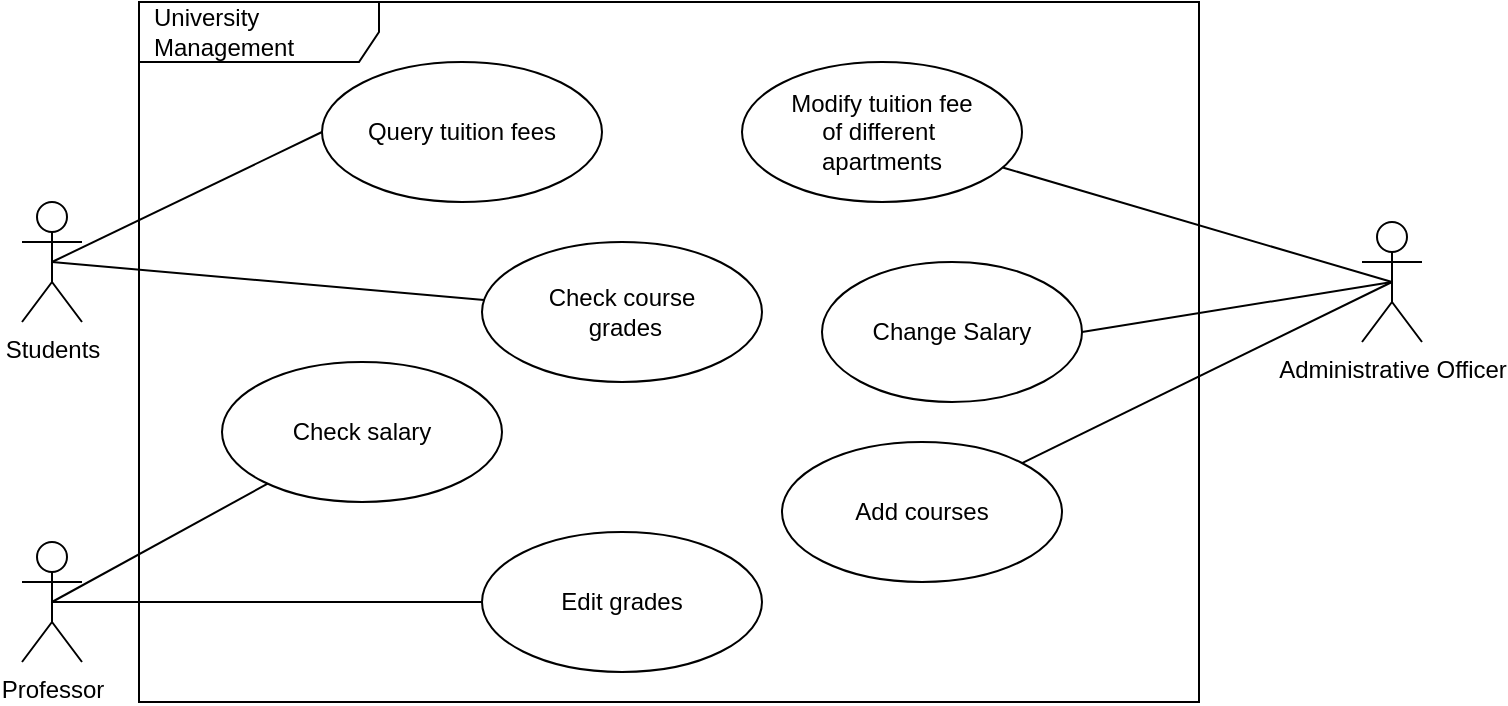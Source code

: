 <mxfile version="24.7.17">
  <diagram name="Page-1" id="NVx1WiKt9V09RQy1iXbr">
    <mxGraphModel dx="1313" dy="663" grid="1" gridSize="10" guides="1" tooltips="1" connect="1" arrows="1" fold="1" page="1" pageScale="1" pageWidth="827" pageHeight="1169" math="0" shadow="0">
      <root>
        <mxCell id="0" />
        <mxCell id="1" parent="0" />
        <mxCell id="lRWleDtiuKeqj4dIFjVO-1" value="University Management&amp;nbsp;" style="shape=umlFrame;whiteSpace=wrap;html=1;width=120;height=30;boundedLbl=1;verticalAlign=middle;align=left;spacingLeft=5;" vertex="1" parent="1">
          <mxGeometry x="148.5" y="260" width="530" height="350" as="geometry" />
        </mxCell>
        <mxCell id="lRWleDtiuKeqj4dIFjVO-2" value="Students" style="shape=umlActor;verticalLabelPosition=bottom;verticalAlign=top;html=1;" vertex="1" parent="1">
          <mxGeometry x="90" y="360" width="30" height="60" as="geometry" />
        </mxCell>
        <mxCell id="lRWleDtiuKeqj4dIFjVO-3" value="Check course&lt;div&gt;&amp;nbsp;grades&lt;/div&gt;" style="ellipse;whiteSpace=wrap;html=1;" vertex="1" parent="1">
          <mxGeometry x="320" y="380" width="140" height="70" as="geometry" />
        </mxCell>
        <mxCell id="lRWleDtiuKeqj4dIFjVO-6" value="Administrative Officer&lt;div&gt;&lt;br&gt;&lt;/div&gt;" style="shape=umlActor;verticalLabelPosition=bottom;verticalAlign=top;html=1;outlineConnect=0;" vertex="1" parent="1">
          <mxGeometry x="760" y="370" width="30" height="60" as="geometry" />
        </mxCell>
        <mxCell id="lRWleDtiuKeqj4dIFjVO-7" value="Professor" style="shape=umlActor;verticalLabelPosition=bottom;verticalAlign=top;html=1;outlineConnect=0;" vertex="1" parent="1">
          <mxGeometry x="90" y="530" width="30" height="60" as="geometry" />
        </mxCell>
        <mxCell id="lRWleDtiuKeqj4dIFjVO-9" value="" style="edgeStyle=none;html=1;endArrow=none;verticalAlign=bottom;rounded=0;exitX=0.5;exitY=0.5;exitDx=0;exitDy=0;exitPerimeter=0;" edge="1" parent="1" source="lRWleDtiuKeqj4dIFjVO-2" target="lRWleDtiuKeqj4dIFjVO-3">
          <mxGeometry width="160" relative="1" as="geometry">
            <mxPoint x="110" y="389.5" as="sourcePoint" />
            <mxPoint x="270" y="389.5" as="targetPoint" />
          </mxGeometry>
        </mxCell>
        <mxCell id="lRWleDtiuKeqj4dIFjVO-25" value="Query tuition fees" style="ellipse;whiteSpace=wrap;html=1;" vertex="1" parent="1">
          <mxGeometry x="240" y="290" width="140" height="70" as="geometry" />
        </mxCell>
        <mxCell id="lRWleDtiuKeqj4dIFjVO-44" value="Add courses" style="ellipse;whiteSpace=wrap;html=1;" vertex="1" parent="1">
          <mxGeometry x="470" y="480" width="140" height="70" as="geometry" />
        </mxCell>
        <mxCell id="lRWleDtiuKeqj4dIFjVO-45" value="" style="edgeStyle=none;html=1;endArrow=none;verticalAlign=bottom;rounded=0;exitX=0.5;exitY=0.5;exitDx=0;exitDy=0;exitPerimeter=0;" edge="1" parent="1" source="lRWleDtiuKeqj4dIFjVO-6" target="lRWleDtiuKeqj4dIFjVO-44">
          <mxGeometry width="160" relative="1" as="geometry">
            <mxPoint x="110" y="710" as="sourcePoint" />
            <mxPoint x="270" y="710" as="targetPoint" />
          </mxGeometry>
        </mxCell>
        <mxCell id="lRWleDtiuKeqj4dIFjVO-48" value="" style="edgeStyle=none;html=1;endArrow=none;verticalAlign=bottom;rounded=0;entryX=0.5;entryY=0.5;entryDx=0;entryDy=0;entryPerimeter=0;" edge="1" parent="1" source="lRWleDtiuKeqj4dIFjVO-70" target="lRWleDtiuKeqj4dIFjVO-7">
          <mxGeometry width="160" relative="1" as="geometry">
            <mxPoint x="490.011" y="555.617" as="sourcePoint" />
            <mxPoint x="105" y="560" as="targetPoint" />
          </mxGeometry>
        </mxCell>
        <mxCell id="lRWleDtiuKeqj4dIFjVO-50" value="Modify tuition fee&lt;br&gt;of different&amp;nbsp;&lt;br&gt;apartments" style="ellipse;whiteSpace=wrap;html=1;" vertex="1" parent="1">
          <mxGeometry x="450" y="290" width="140" height="70" as="geometry" />
        </mxCell>
        <mxCell id="lRWleDtiuKeqj4dIFjVO-53" value="" style="edgeStyle=none;html=1;endArrow=none;verticalAlign=bottom;rounded=0;exitX=0.5;exitY=0.5;exitDx=0;exitDy=0;exitPerimeter=0;" edge="1" parent="1" source="lRWleDtiuKeqj4dIFjVO-6" target="lRWleDtiuKeqj4dIFjVO-50">
          <mxGeometry width="160" relative="1" as="geometry">
            <mxPoint x="319.497" y="609.749" as="sourcePoint" />
            <mxPoint x="380.503" y="640.251" as="targetPoint" />
          </mxGeometry>
        </mxCell>
        <mxCell id="lRWleDtiuKeqj4dIFjVO-60" value="" style="edgeStyle=none;html=1;endArrow=none;verticalAlign=bottom;rounded=0;entryX=0.5;entryY=0.5;entryDx=0;entryDy=0;entryPerimeter=0;startArrow=none;exitX=0;exitY=0.5;exitDx=0;exitDy=0;" edge="1" parent="1" source="lRWleDtiuKeqj4dIFjVO-71" target="lRWleDtiuKeqj4dIFjVO-7">
          <mxGeometry width="160" relative="1" as="geometry">
            <mxPoint x="385.699" y="621.168" as="sourcePoint" />
            <mxPoint x="115" y="570" as="targetPoint" />
          </mxGeometry>
        </mxCell>
        <mxCell id="lRWleDtiuKeqj4dIFjVO-70" value="Check salary" style="ellipse;whiteSpace=wrap;html=1;" vertex="1" parent="1">
          <mxGeometry x="190" y="440" width="140" height="70" as="geometry" />
        </mxCell>
        <mxCell id="lRWleDtiuKeqj4dIFjVO-71" value="Edit grades" style="ellipse;whiteSpace=wrap;html=1;" vertex="1" parent="1">
          <mxGeometry x="320" y="525" width="140" height="70" as="geometry" />
        </mxCell>
        <mxCell id="lRWleDtiuKeqj4dIFjVO-72" value="" style="edgeStyle=none;html=1;endArrow=none;verticalAlign=bottom;rounded=0;entryX=0.5;entryY=0.5;entryDx=0;entryDy=0;entryPerimeter=0;exitX=0;exitY=0.5;exitDx=0;exitDy=0;" edge="1" parent="1" source="lRWleDtiuKeqj4dIFjVO-25" target="lRWleDtiuKeqj4dIFjVO-2">
          <mxGeometry width="160" relative="1" as="geometry">
            <mxPoint x="616" y="470" as="sourcePoint" />
            <mxPoint x="211" y="474" as="targetPoint" />
          </mxGeometry>
        </mxCell>
        <mxCell id="lRWleDtiuKeqj4dIFjVO-73" value="Change Salary" style="ellipse;whiteSpace=wrap;html=1;" vertex="1" parent="1">
          <mxGeometry x="490" y="390" width="130" height="70" as="geometry" />
        </mxCell>
        <mxCell id="lRWleDtiuKeqj4dIFjVO-74" value="" style="edgeStyle=none;html=1;endArrow=none;verticalAlign=bottom;rounded=0;exitX=0.5;exitY=0.5;exitDx=0;exitDy=0;exitPerimeter=0;entryX=1;entryY=0.5;entryDx=0;entryDy=0;" edge="1" parent="1" source="lRWleDtiuKeqj4dIFjVO-6" target="lRWleDtiuKeqj4dIFjVO-73">
          <mxGeometry width="160" relative="1" as="geometry">
            <mxPoint x="20" y="860" as="sourcePoint" />
            <mxPoint x="260" y="864" as="targetPoint" />
          </mxGeometry>
        </mxCell>
      </root>
    </mxGraphModel>
  </diagram>
</mxfile>
